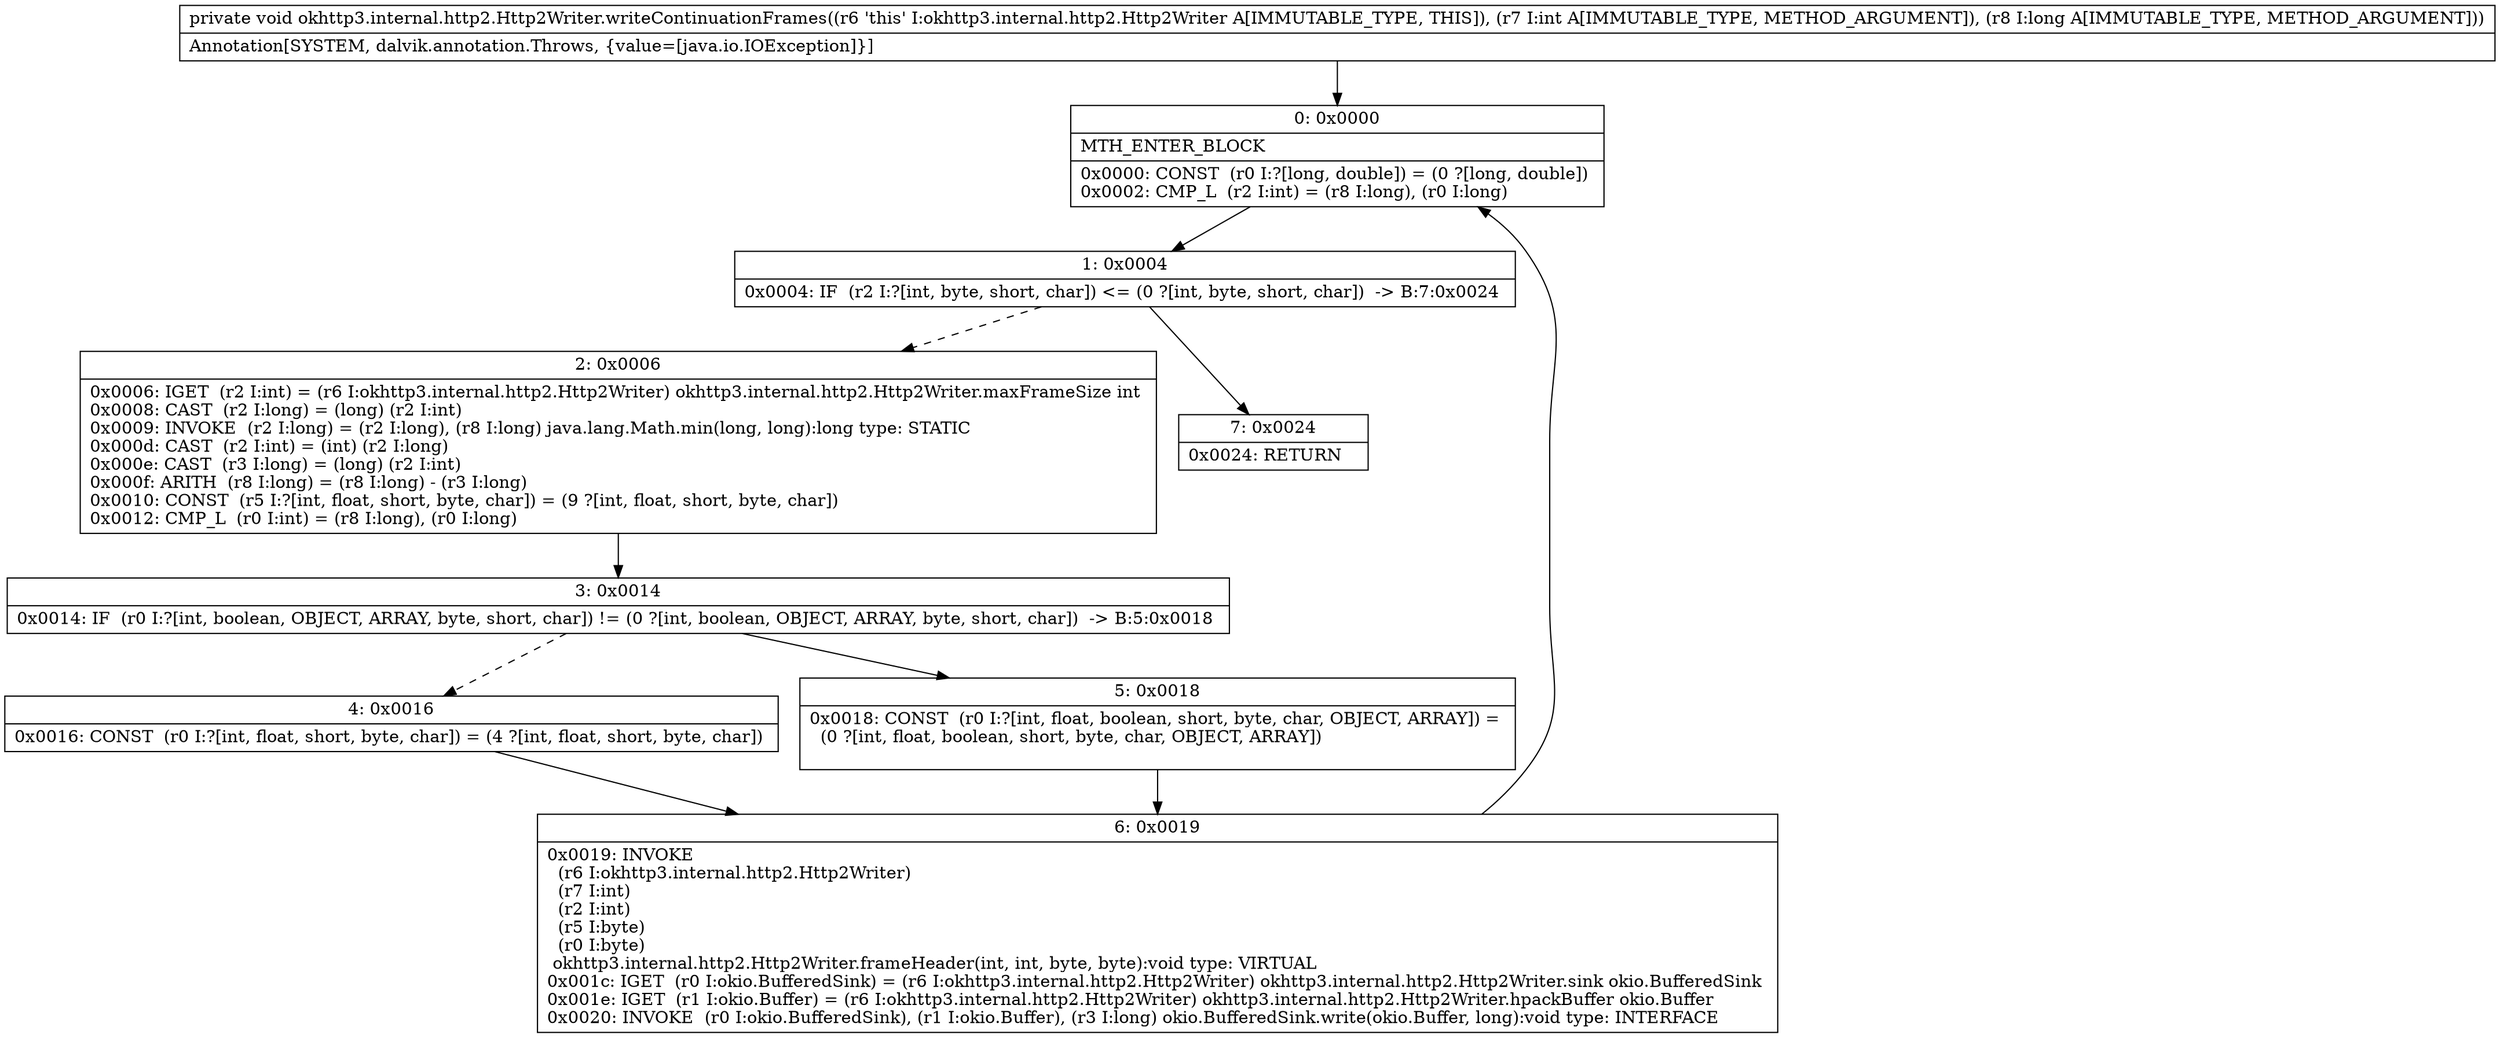 digraph "CFG forokhttp3.internal.http2.Http2Writer.writeContinuationFrames(IJ)V" {
Node_0 [shape=record,label="{0\:\ 0x0000|MTH_ENTER_BLOCK\l|0x0000: CONST  (r0 I:?[long, double]) = (0 ?[long, double]) \l0x0002: CMP_L  (r2 I:int) = (r8 I:long), (r0 I:long) \l}"];
Node_1 [shape=record,label="{1\:\ 0x0004|0x0004: IF  (r2 I:?[int, byte, short, char]) \<= (0 ?[int, byte, short, char])  \-\> B:7:0x0024 \l}"];
Node_2 [shape=record,label="{2\:\ 0x0006|0x0006: IGET  (r2 I:int) = (r6 I:okhttp3.internal.http2.Http2Writer) okhttp3.internal.http2.Http2Writer.maxFrameSize int \l0x0008: CAST  (r2 I:long) = (long) (r2 I:int) \l0x0009: INVOKE  (r2 I:long) = (r2 I:long), (r8 I:long) java.lang.Math.min(long, long):long type: STATIC \l0x000d: CAST  (r2 I:int) = (int) (r2 I:long) \l0x000e: CAST  (r3 I:long) = (long) (r2 I:int) \l0x000f: ARITH  (r8 I:long) = (r8 I:long) \- (r3 I:long) \l0x0010: CONST  (r5 I:?[int, float, short, byte, char]) = (9 ?[int, float, short, byte, char]) \l0x0012: CMP_L  (r0 I:int) = (r8 I:long), (r0 I:long) \l}"];
Node_3 [shape=record,label="{3\:\ 0x0014|0x0014: IF  (r0 I:?[int, boolean, OBJECT, ARRAY, byte, short, char]) != (0 ?[int, boolean, OBJECT, ARRAY, byte, short, char])  \-\> B:5:0x0018 \l}"];
Node_4 [shape=record,label="{4\:\ 0x0016|0x0016: CONST  (r0 I:?[int, float, short, byte, char]) = (4 ?[int, float, short, byte, char]) \l}"];
Node_5 [shape=record,label="{5\:\ 0x0018|0x0018: CONST  (r0 I:?[int, float, boolean, short, byte, char, OBJECT, ARRAY]) = \l  (0 ?[int, float, boolean, short, byte, char, OBJECT, ARRAY])\l \l}"];
Node_6 [shape=record,label="{6\:\ 0x0019|0x0019: INVOKE  \l  (r6 I:okhttp3.internal.http2.Http2Writer)\l  (r7 I:int)\l  (r2 I:int)\l  (r5 I:byte)\l  (r0 I:byte)\l okhttp3.internal.http2.Http2Writer.frameHeader(int, int, byte, byte):void type: VIRTUAL \l0x001c: IGET  (r0 I:okio.BufferedSink) = (r6 I:okhttp3.internal.http2.Http2Writer) okhttp3.internal.http2.Http2Writer.sink okio.BufferedSink \l0x001e: IGET  (r1 I:okio.Buffer) = (r6 I:okhttp3.internal.http2.Http2Writer) okhttp3.internal.http2.Http2Writer.hpackBuffer okio.Buffer \l0x0020: INVOKE  (r0 I:okio.BufferedSink), (r1 I:okio.Buffer), (r3 I:long) okio.BufferedSink.write(okio.Buffer, long):void type: INTERFACE \l}"];
Node_7 [shape=record,label="{7\:\ 0x0024|0x0024: RETURN   \l}"];
MethodNode[shape=record,label="{private void okhttp3.internal.http2.Http2Writer.writeContinuationFrames((r6 'this' I:okhttp3.internal.http2.Http2Writer A[IMMUTABLE_TYPE, THIS]), (r7 I:int A[IMMUTABLE_TYPE, METHOD_ARGUMENT]), (r8 I:long A[IMMUTABLE_TYPE, METHOD_ARGUMENT]))  | Annotation[SYSTEM, dalvik.annotation.Throws, \{value=[java.io.IOException]\}]\l}"];
MethodNode -> Node_0;
Node_0 -> Node_1;
Node_1 -> Node_2[style=dashed];
Node_1 -> Node_7;
Node_2 -> Node_3;
Node_3 -> Node_4[style=dashed];
Node_3 -> Node_5;
Node_4 -> Node_6;
Node_5 -> Node_6;
Node_6 -> Node_0;
}

